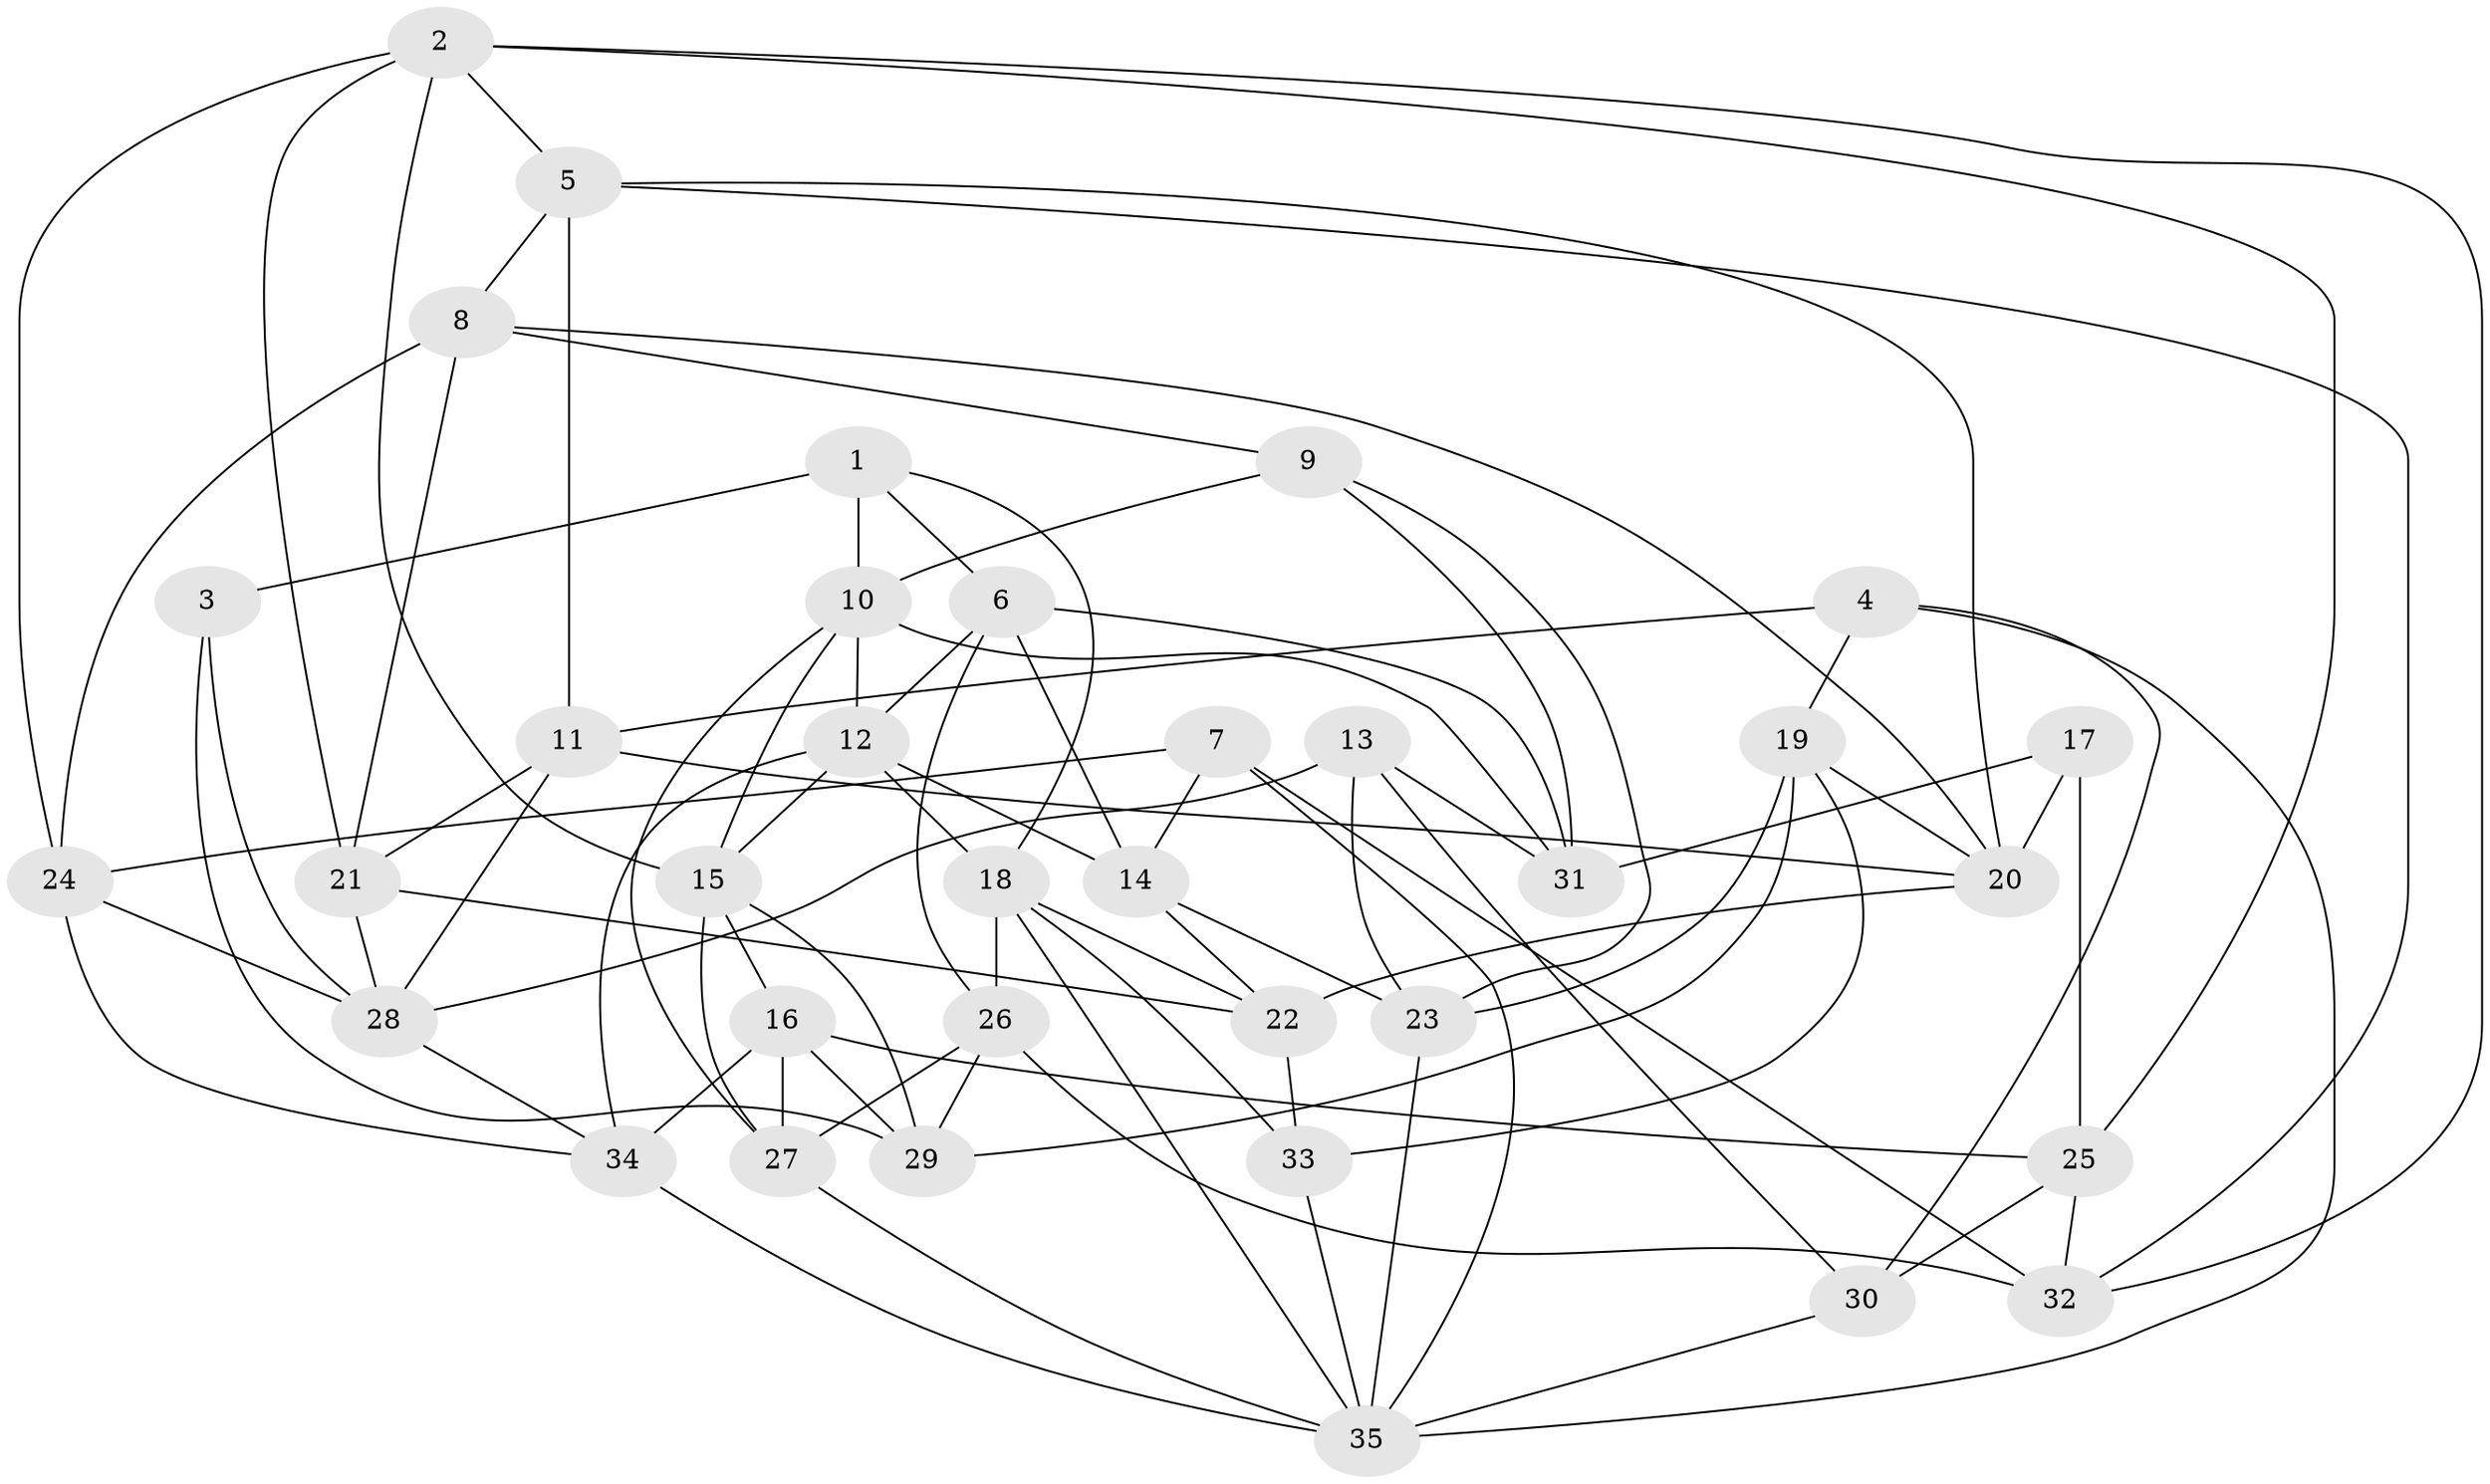 // original degree distribution, {4: 1.0}
// Generated by graph-tools (version 1.1) at 2025/03/03/09/25 03:03:09]
// undirected, 35 vertices, 87 edges
graph export_dot {
graph [start="1"]
  node [color=gray90,style=filled];
  1;
  2;
  3;
  4;
  5;
  6;
  7;
  8;
  9;
  10;
  11;
  12;
  13;
  14;
  15;
  16;
  17;
  18;
  19;
  20;
  21;
  22;
  23;
  24;
  25;
  26;
  27;
  28;
  29;
  30;
  31;
  32;
  33;
  34;
  35;
  1 -- 3 [weight=2.0];
  1 -- 6 [weight=1.0];
  1 -- 10 [weight=2.0];
  1 -- 18 [weight=1.0];
  2 -- 5 [weight=1.0];
  2 -- 15 [weight=1.0];
  2 -- 21 [weight=1.0];
  2 -- 24 [weight=1.0];
  2 -- 25 [weight=1.0];
  2 -- 32 [weight=1.0];
  3 -- 28 [weight=1.0];
  3 -- 29 [weight=1.0];
  4 -- 11 [weight=1.0];
  4 -- 19 [weight=1.0];
  4 -- 30 [weight=1.0];
  4 -- 35 [weight=1.0];
  5 -- 8 [weight=1.0];
  5 -- 11 [weight=2.0];
  5 -- 20 [weight=1.0];
  5 -- 32 [weight=1.0];
  6 -- 12 [weight=1.0];
  6 -- 14 [weight=1.0];
  6 -- 26 [weight=1.0];
  6 -- 31 [weight=2.0];
  7 -- 14 [weight=1.0];
  7 -- 24 [weight=1.0];
  7 -- 32 [weight=1.0];
  7 -- 35 [weight=1.0];
  8 -- 9 [weight=1.0];
  8 -- 20 [weight=1.0];
  8 -- 21 [weight=1.0];
  8 -- 24 [weight=2.0];
  9 -- 10 [weight=1.0];
  9 -- 23 [weight=1.0];
  9 -- 31 [weight=1.0];
  10 -- 12 [weight=1.0];
  10 -- 15 [weight=1.0];
  10 -- 27 [weight=1.0];
  10 -- 31 [weight=2.0];
  11 -- 20 [weight=1.0];
  11 -- 21 [weight=1.0];
  11 -- 28 [weight=1.0];
  12 -- 14 [weight=1.0];
  12 -- 15 [weight=1.0];
  12 -- 18 [weight=1.0];
  12 -- 34 [weight=1.0];
  13 -- 23 [weight=1.0];
  13 -- 28 [weight=1.0];
  13 -- 30 [weight=1.0];
  13 -- 31 [weight=1.0];
  14 -- 22 [weight=1.0];
  14 -- 23 [weight=2.0];
  15 -- 16 [weight=1.0];
  15 -- 27 [weight=1.0];
  15 -- 29 [weight=1.0];
  16 -- 25 [weight=1.0];
  16 -- 27 [weight=1.0];
  16 -- 29 [weight=1.0];
  16 -- 34 [weight=2.0];
  17 -- 20 [weight=1.0];
  17 -- 25 [weight=1.0];
  17 -- 31 [weight=2.0];
  18 -- 22 [weight=1.0];
  18 -- 26 [weight=1.0];
  18 -- 33 [weight=1.0];
  18 -- 35 [weight=1.0];
  19 -- 20 [weight=1.0];
  19 -- 23 [weight=1.0];
  19 -- 29 [weight=2.0];
  19 -- 33 [weight=1.0];
  20 -- 22 [weight=1.0];
  21 -- 22 [weight=2.0];
  21 -- 28 [weight=1.0];
  22 -- 33 [weight=1.0];
  23 -- 35 [weight=1.0];
  24 -- 28 [weight=1.0];
  24 -- 34 [weight=1.0];
  25 -- 30 [weight=2.0];
  25 -- 32 [weight=1.0];
  26 -- 27 [weight=1.0];
  26 -- 29 [weight=1.0];
  26 -- 32 [weight=2.0];
  27 -- 35 [weight=2.0];
  28 -- 34 [weight=1.0];
  30 -- 35 [weight=2.0];
  33 -- 35 [weight=1.0];
  34 -- 35 [weight=1.0];
}
